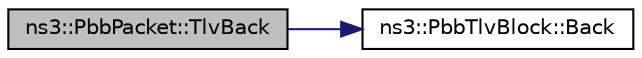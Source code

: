digraph "ns3::PbbPacket::TlvBack"
{
 // LATEX_PDF_SIZE
  edge [fontname="Helvetica",fontsize="10",labelfontname="Helvetica",labelfontsize="10"];
  node [fontname="Helvetica",fontsize="10",shape=record];
  rankdir="LR";
  Node1 [label="ns3::PbbPacket::TlvBack",height=0.2,width=0.4,color="black", fillcolor="grey75", style="filled", fontcolor="black",tooltip=" "];
  Node1 -> Node2 [color="midnightblue",fontsize="10",style="solid",fontname="Helvetica"];
  Node2 [label="ns3::PbbTlvBlock::Back",height=0.2,width=0.4,color="black", fillcolor="white", style="filled",URL="$classns3_1_1_pbb_tlv_block.html#a4b7360adab4ad89b93fc07a1b608781c",tooltip=" "];
}
